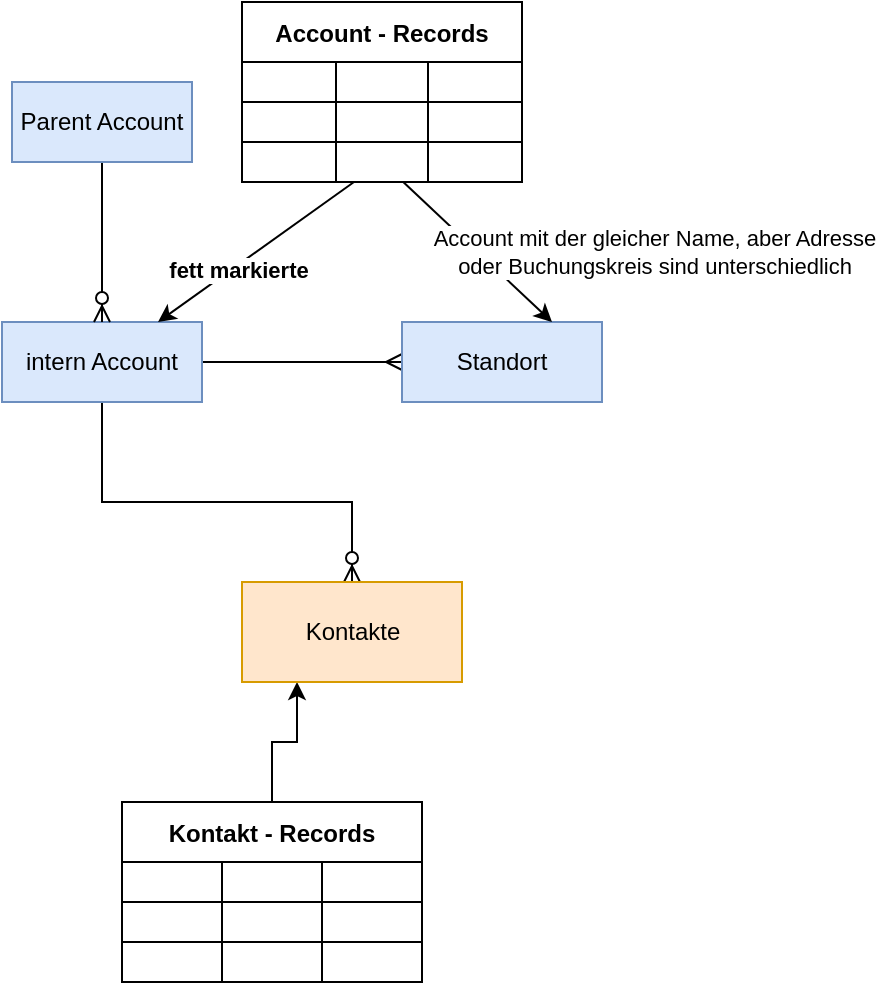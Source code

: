 <mxfile version="14.8.4" type="github">
  <diagram id="F96oW3K7lQKmsyeZBhO4" name="Page-1">
    <mxGraphModel dx="1038" dy="556" grid="0" gridSize="10" guides="1" tooltips="1" connect="1" arrows="1" fold="1" page="1" pageScale="1" pageWidth="827" pageHeight="1169" math="0" shadow="0">
      <root>
        <mxCell id="0" />
        <mxCell id="1" parent="0" />
        <mxCell id="DcMIOPFHpR5jHwBzN2j8-28" value="Account - Records" style="shape=table;startSize=30;container=1;collapsible=0;childLayout=tableLayout;fontStyle=1;align=center;" vertex="1" parent="1">
          <mxGeometry x="150" y="80" width="140" height="90" as="geometry" />
        </mxCell>
        <mxCell id="DcMIOPFHpR5jHwBzN2j8-29" value="" style="shape=partialRectangle;html=1;whiteSpace=wrap;collapsible=0;dropTarget=0;pointerEvents=0;fillColor=none;top=0;left=0;bottom=0;right=0;points=[[0,0.5],[1,0.5]];portConstraint=eastwest;" vertex="1" parent="DcMIOPFHpR5jHwBzN2j8-28">
          <mxGeometry y="30" width="140" height="20" as="geometry" />
        </mxCell>
        <mxCell id="DcMIOPFHpR5jHwBzN2j8-30" value="" style="shape=partialRectangle;html=1;whiteSpace=wrap;connectable=0;fillColor=none;top=0;left=0;bottom=0;right=0;overflow=hidden;" vertex="1" parent="DcMIOPFHpR5jHwBzN2j8-29">
          <mxGeometry width="47" height="20" as="geometry" />
        </mxCell>
        <mxCell id="DcMIOPFHpR5jHwBzN2j8-31" value="" style="shape=partialRectangle;html=1;whiteSpace=wrap;connectable=0;fillColor=none;top=0;left=0;bottom=0;right=0;overflow=hidden;" vertex="1" parent="DcMIOPFHpR5jHwBzN2j8-29">
          <mxGeometry x="47" width="46" height="20" as="geometry" />
        </mxCell>
        <mxCell id="DcMIOPFHpR5jHwBzN2j8-32" value="" style="shape=partialRectangle;html=1;whiteSpace=wrap;connectable=0;fillColor=none;top=0;left=0;bottom=0;right=0;overflow=hidden;" vertex="1" parent="DcMIOPFHpR5jHwBzN2j8-29">
          <mxGeometry x="93" width="47" height="20" as="geometry" />
        </mxCell>
        <mxCell id="DcMIOPFHpR5jHwBzN2j8-33" value="" style="shape=partialRectangle;html=1;whiteSpace=wrap;collapsible=0;dropTarget=0;pointerEvents=0;fillColor=none;top=0;left=0;bottom=0;right=0;points=[[0,0.5],[1,0.5]];portConstraint=eastwest;" vertex="1" parent="DcMIOPFHpR5jHwBzN2j8-28">
          <mxGeometry y="50" width="140" height="20" as="geometry" />
        </mxCell>
        <mxCell id="DcMIOPFHpR5jHwBzN2j8-34" value="" style="shape=partialRectangle;html=1;whiteSpace=wrap;connectable=0;fillColor=none;top=0;left=0;bottom=0;right=0;overflow=hidden;" vertex="1" parent="DcMIOPFHpR5jHwBzN2j8-33">
          <mxGeometry width="47" height="20" as="geometry" />
        </mxCell>
        <mxCell id="DcMIOPFHpR5jHwBzN2j8-35" value="" style="shape=partialRectangle;html=1;whiteSpace=wrap;connectable=0;fillColor=none;top=0;left=0;bottom=0;right=0;overflow=hidden;" vertex="1" parent="DcMIOPFHpR5jHwBzN2j8-33">
          <mxGeometry x="47" width="46" height="20" as="geometry" />
        </mxCell>
        <mxCell id="DcMIOPFHpR5jHwBzN2j8-36" value="" style="shape=partialRectangle;html=1;whiteSpace=wrap;connectable=0;fillColor=none;top=0;left=0;bottom=0;right=0;overflow=hidden;" vertex="1" parent="DcMIOPFHpR5jHwBzN2j8-33">
          <mxGeometry x="93" width="47" height="20" as="geometry" />
        </mxCell>
        <mxCell id="DcMIOPFHpR5jHwBzN2j8-37" value="" style="shape=partialRectangle;html=1;whiteSpace=wrap;collapsible=0;dropTarget=0;pointerEvents=0;fillColor=none;top=0;left=0;bottom=0;right=0;points=[[0,0.5],[1,0.5]];portConstraint=eastwest;" vertex="1" parent="DcMIOPFHpR5jHwBzN2j8-28">
          <mxGeometry y="70" width="140" height="20" as="geometry" />
        </mxCell>
        <mxCell id="DcMIOPFHpR5jHwBzN2j8-38" value="" style="shape=partialRectangle;html=1;whiteSpace=wrap;connectable=0;fillColor=none;top=0;left=0;bottom=0;right=0;overflow=hidden;" vertex="1" parent="DcMIOPFHpR5jHwBzN2j8-37">
          <mxGeometry width="47" height="20" as="geometry" />
        </mxCell>
        <mxCell id="DcMIOPFHpR5jHwBzN2j8-39" value="" style="shape=partialRectangle;html=1;whiteSpace=wrap;connectable=0;fillColor=none;top=0;left=0;bottom=0;right=0;overflow=hidden;" vertex="1" parent="DcMIOPFHpR5jHwBzN2j8-37">
          <mxGeometry x="47" width="46" height="20" as="geometry" />
        </mxCell>
        <mxCell id="DcMIOPFHpR5jHwBzN2j8-40" value="" style="shape=partialRectangle;html=1;whiteSpace=wrap;connectable=0;fillColor=none;top=0;left=0;bottom=0;right=0;overflow=hidden;" vertex="1" parent="DcMIOPFHpR5jHwBzN2j8-37">
          <mxGeometry x="93" width="47" height="20" as="geometry" />
        </mxCell>
        <mxCell id="DcMIOPFHpR5jHwBzN2j8-64" style="edgeStyle=orthogonalEdgeStyle;rounded=0;orthogonalLoop=1;jettySize=auto;html=1;entryX=0.5;entryY=0;entryDx=0;entryDy=0;endArrow=ERzeroToMany;endFill=1;" edge="1" parent="1" source="DcMIOPFHpR5jHwBzN2j8-41" target="DcMIOPFHpR5jHwBzN2j8-62">
          <mxGeometry relative="1" as="geometry">
            <Array as="points">
              <mxPoint x="80" y="330" />
              <mxPoint x="205" y="330" />
            </Array>
          </mxGeometry>
        </mxCell>
        <mxCell id="DcMIOPFHpR5jHwBzN2j8-67" style="edgeStyle=orthogonalEdgeStyle;rounded=0;orthogonalLoop=1;jettySize=auto;html=1;exitX=1;exitY=0.5;exitDx=0;exitDy=0;entryX=0;entryY=0.5;entryDx=0;entryDy=0;endArrow=ERmany;endFill=0;" edge="1" parent="1" source="DcMIOPFHpR5jHwBzN2j8-41" target="DcMIOPFHpR5jHwBzN2j8-43">
          <mxGeometry relative="1" as="geometry" />
        </mxCell>
        <mxCell id="DcMIOPFHpR5jHwBzN2j8-41" value="intern Account" style="whiteSpace=wrap;html=1;align=center;fillColor=#dae8fc;strokeColor=#6c8ebf;" vertex="1" parent="1">
          <mxGeometry x="30" y="240" width="100" height="40" as="geometry" />
        </mxCell>
        <mxCell id="DcMIOPFHpR5jHwBzN2j8-65" style="edgeStyle=orthogonalEdgeStyle;rounded=0;orthogonalLoop=1;jettySize=auto;html=1;endArrow=ERzeroToMany;endFill=1;" edge="1" parent="1" source="DcMIOPFHpR5jHwBzN2j8-42" target="DcMIOPFHpR5jHwBzN2j8-41">
          <mxGeometry relative="1" as="geometry" />
        </mxCell>
        <mxCell id="DcMIOPFHpR5jHwBzN2j8-42" value="Parent Account" style="whiteSpace=wrap;html=1;align=center;fillColor=#dae8fc;strokeColor=#6c8ebf;" vertex="1" parent="1">
          <mxGeometry x="35" y="120" width="90" height="40" as="geometry" />
        </mxCell>
        <mxCell id="DcMIOPFHpR5jHwBzN2j8-43" value="Standort" style="whiteSpace=wrap;html=1;align=center;fillColor=#dae8fc;strokeColor=#6c8ebf;" vertex="1" parent="1">
          <mxGeometry x="230" y="240" width="100" height="40" as="geometry" />
        </mxCell>
        <mxCell id="DcMIOPFHpR5jHwBzN2j8-44" value="" style="endArrow=classic;html=1;" edge="1" parent="1" source="DcMIOPFHpR5jHwBzN2j8-37" target="DcMIOPFHpR5jHwBzN2j8-41">
          <mxGeometry width="50" height="50" relative="1" as="geometry">
            <mxPoint x="390" y="310" as="sourcePoint" />
            <mxPoint x="440" y="260" as="targetPoint" />
          </mxGeometry>
        </mxCell>
        <mxCell id="DcMIOPFHpR5jHwBzN2j8-45" value="fett markierte" style="edgeLabel;html=1;align=center;verticalAlign=middle;resizable=0;points=[];fontStyle=1" vertex="1" connectable="0" parent="DcMIOPFHpR5jHwBzN2j8-44">
          <mxGeometry x="0.214" y="2" relative="1" as="geometry">
            <mxPoint as="offset" />
          </mxGeometry>
        </mxCell>
        <mxCell id="DcMIOPFHpR5jHwBzN2j8-46" value="" style="endArrow=classic;html=1;entryX=0.75;entryY=0;entryDx=0;entryDy=0;" edge="1" parent="1" source="DcMIOPFHpR5jHwBzN2j8-37" target="DcMIOPFHpR5jHwBzN2j8-43">
          <mxGeometry width="50" height="50" relative="1" as="geometry">
            <mxPoint x="390" y="310" as="sourcePoint" />
            <mxPoint x="440" y="260" as="targetPoint" />
          </mxGeometry>
        </mxCell>
        <mxCell id="DcMIOPFHpR5jHwBzN2j8-47" value="Account mit der gleicher Name, aber Adresse &lt;br&gt;oder Buchungskreis sind unterschiedlich" style="edgeLabel;html=1;align=center;verticalAlign=middle;resizable=0;points=[];" vertex="1" connectable="0" parent="DcMIOPFHpR5jHwBzN2j8-46">
          <mxGeometry x="-0.367" relative="1" as="geometry">
            <mxPoint x="101" y="12" as="offset" />
          </mxGeometry>
        </mxCell>
        <mxCell id="DcMIOPFHpR5jHwBzN2j8-63" style="edgeStyle=orthogonalEdgeStyle;rounded=0;orthogonalLoop=1;jettySize=auto;html=1;exitX=0.5;exitY=0;exitDx=0;exitDy=0;entryX=0.25;entryY=1;entryDx=0;entryDy=0;" edge="1" parent="1" source="DcMIOPFHpR5jHwBzN2j8-48" target="DcMIOPFHpR5jHwBzN2j8-62">
          <mxGeometry relative="1" as="geometry" />
        </mxCell>
        <mxCell id="DcMIOPFHpR5jHwBzN2j8-48" value="Kontakt - Records" style="shape=table;startSize=30;container=1;collapsible=0;childLayout=tableLayout;fontStyle=1;align=center;" vertex="1" parent="1">
          <mxGeometry x="90" y="480" width="150" height="90" as="geometry" />
        </mxCell>
        <mxCell id="DcMIOPFHpR5jHwBzN2j8-49" value="" style="shape=partialRectangle;html=1;whiteSpace=wrap;collapsible=0;dropTarget=0;pointerEvents=0;fillColor=none;top=0;left=0;bottom=0;right=0;points=[[0,0.5],[1,0.5]];portConstraint=eastwest;" vertex="1" parent="DcMIOPFHpR5jHwBzN2j8-48">
          <mxGeometry y="30" width="150" height="20" as="geometry" />
        </mxCell>
        <mxCell id="DcMIOPFHpR5jHwBzN2j8-50" value="" style="shape=partialRectangle;html=1;whiteSpace=wrap;connectable=0;fillColor=none;top=0;left=0;bottom=0;right=0;overflow=hidden;" vertex="1" parent="DcMIOPFHpR5jHwBzN2j8-49">
          <mxGeometry width="50" height="20" as="geometry" />
        </mxCell>
        <mxCell id="DcMIOPFHpR5jHwBzN2j8-51" value="" style="shape=partialRectangle;html=1;whiteSpace=wrap;connectable=0;fillColor=none;top=0;left=0;bottom=0;right=0;overflow=hidden;" vertex="1" parent="DcMIOPFHpR5jHwBzN2j8-49">
          <mxGeometry x="50" width="50" height="20" as="geometry" />
        </mxCell>
        <mxCell id="DcMIOPFHpR5jHwBzN2j8-52" value="" style="shape=partialRectangle;html=1;whiteSpace=wrap;connectable=0;fillColor=none;top=0;left=0;bottom=0;right=0;overflow=hidden;" vertex="1" parent="DcMIOPFHpR5jHwBzN2j8-49">
          <mxGeometry x="100" width="50" height="20" as="geometry" />
        </mxCell>
        <mxCell id="DcMIOPFHpR5jHwBzN2j8-53" value="" style="shape=partialRectangle;html=1;whiteSpace=wrap;collapsible=0;dropTarget=0;pointerEvents=0;fillColor=none;top=0;left=0;bottom=0;right=0;points=[[0,0.5],[1,0.5]];portConstraint=eastwest;" vertex="1" parent="DcMIOPFHpR5jHwBzN2j8-48">
          <mxGeometry y="50" width="150" height="20" as="geometry" />
        </mxCell>
        <mxCell id="DcMIOPFHpR5jHwBzN2j8-54" value="" style="shape=partialRectangle;html=1;whiteSpace=wrap;connectable=0;fillColor=none;top=0;left=0;bottom=0;right=0;overflow=hidden;" vertex="1" parent="DcMIOPFHpR5jHwBzN2j8-53">
          <mxGeometry width="50" height="20" as="geometry" />
        </mxCell>
        <mxCell id="DcMIOPFHpR5jHwBzN2j8-55" value="" style="shape=partialRectangle;html=1;whiteSpace=wrap;connectable=0;fillColor=none;top=0;left=0;bottom=0;right=0;overflow=hidden;" vertex="1" parent="DcMIOPFHpR5jHwBzN2j8-53">
          <mxGeometry x="50" width="50" height="20" as="geometry" />
        </mxCell>
        <mxCell id="DcMIOPFHpR5jHwBzN2j8-56" value="" style="shape=partialRectangle;html=1;whiteSpace=wrap;connectable=0;fillColor=none;top=0;left=0;bottom=0;right=0;overflow=hidden;" vertex="1" parent="DcMIOPFHpR5jHwBzN2j8-53">
          <mxGeometry x="100" width="50" height="20" as="geometry" />
        </mxCell>
        <mxCell id="DcMIOPFHpR5jHwBzN2j8-57" value="" style="shape=partialRectangle;html=1;whiteSpace=wrap;collapsible=0;dropTarget=0;pointerEvents=0;fillColor=none;top=0;left=0;bottom=0;right=0;points=[[0,0.5],[1,0.5]];portConstraint=eastwest;" vertex="1" parent="DcMIOPFHpR5jHwBzN2j8-48">
          <mxGeometry y="70" width="150" height="20" as="geometry" />
        </mxCell>
        <mxCell id="DcMIOPFHpR5jHwBzN2j8-58" value="" style="shape=partialRectangle;html=1;whiteSpace=wrap;connectable=0;fillColor=none;top=0;left=0;bottom=0;right=0;overflow=hidden;" vertex="1" parent="DcMIOPFHpR5jHwBzN2j8-57">
          <mxGeometry width="50" height="20" as="geometry" />
        </mxCell>
        <mxCell id="DcMIOPFHpR5jHwBzN2j8-59" value="" style="shape=partialRectangle;html=1;whiteSpace=wrap;connectable=0;fillColor=none;top=0;left=0;bottom=0;right=0;overflow=hidden;" vertex="1" parent="DcMIOPFHpR5jHwBzN2j8-57">
          <mxGeometry x="50" width="50" height="20" as="geometry" />
        </mxCell>
        <mxCell id="DcMIOPFHpR5jHwBzN2j8-60" value="" style="shape=partialRectangle;html=1;whiteSpace=wrap;connectable=0;fillColor=none;top=0;left=0;bottom=0;right=0;overflow=hidden;" vertex="1" parent="DcMIOPFHpR5jHwBzN2j8-57">
          <mxGeometry x="100" width="50" height="20" as="geometry" />
        </mxCell>
        <mxCell id="DcMIOPFHpR5jHwBzN2j8-62" value="Kontakte" style="html=1;fillColor=#ffe6cc;strokeColor=#d79b00;" vertex="1" parent="1">
          <mxGeometry x="150" y="370" width="110" height="50" as="geometry" />
        </mxCell>
      </root>
    </mxGraphModel>
  </diagram>
</mxfile>
